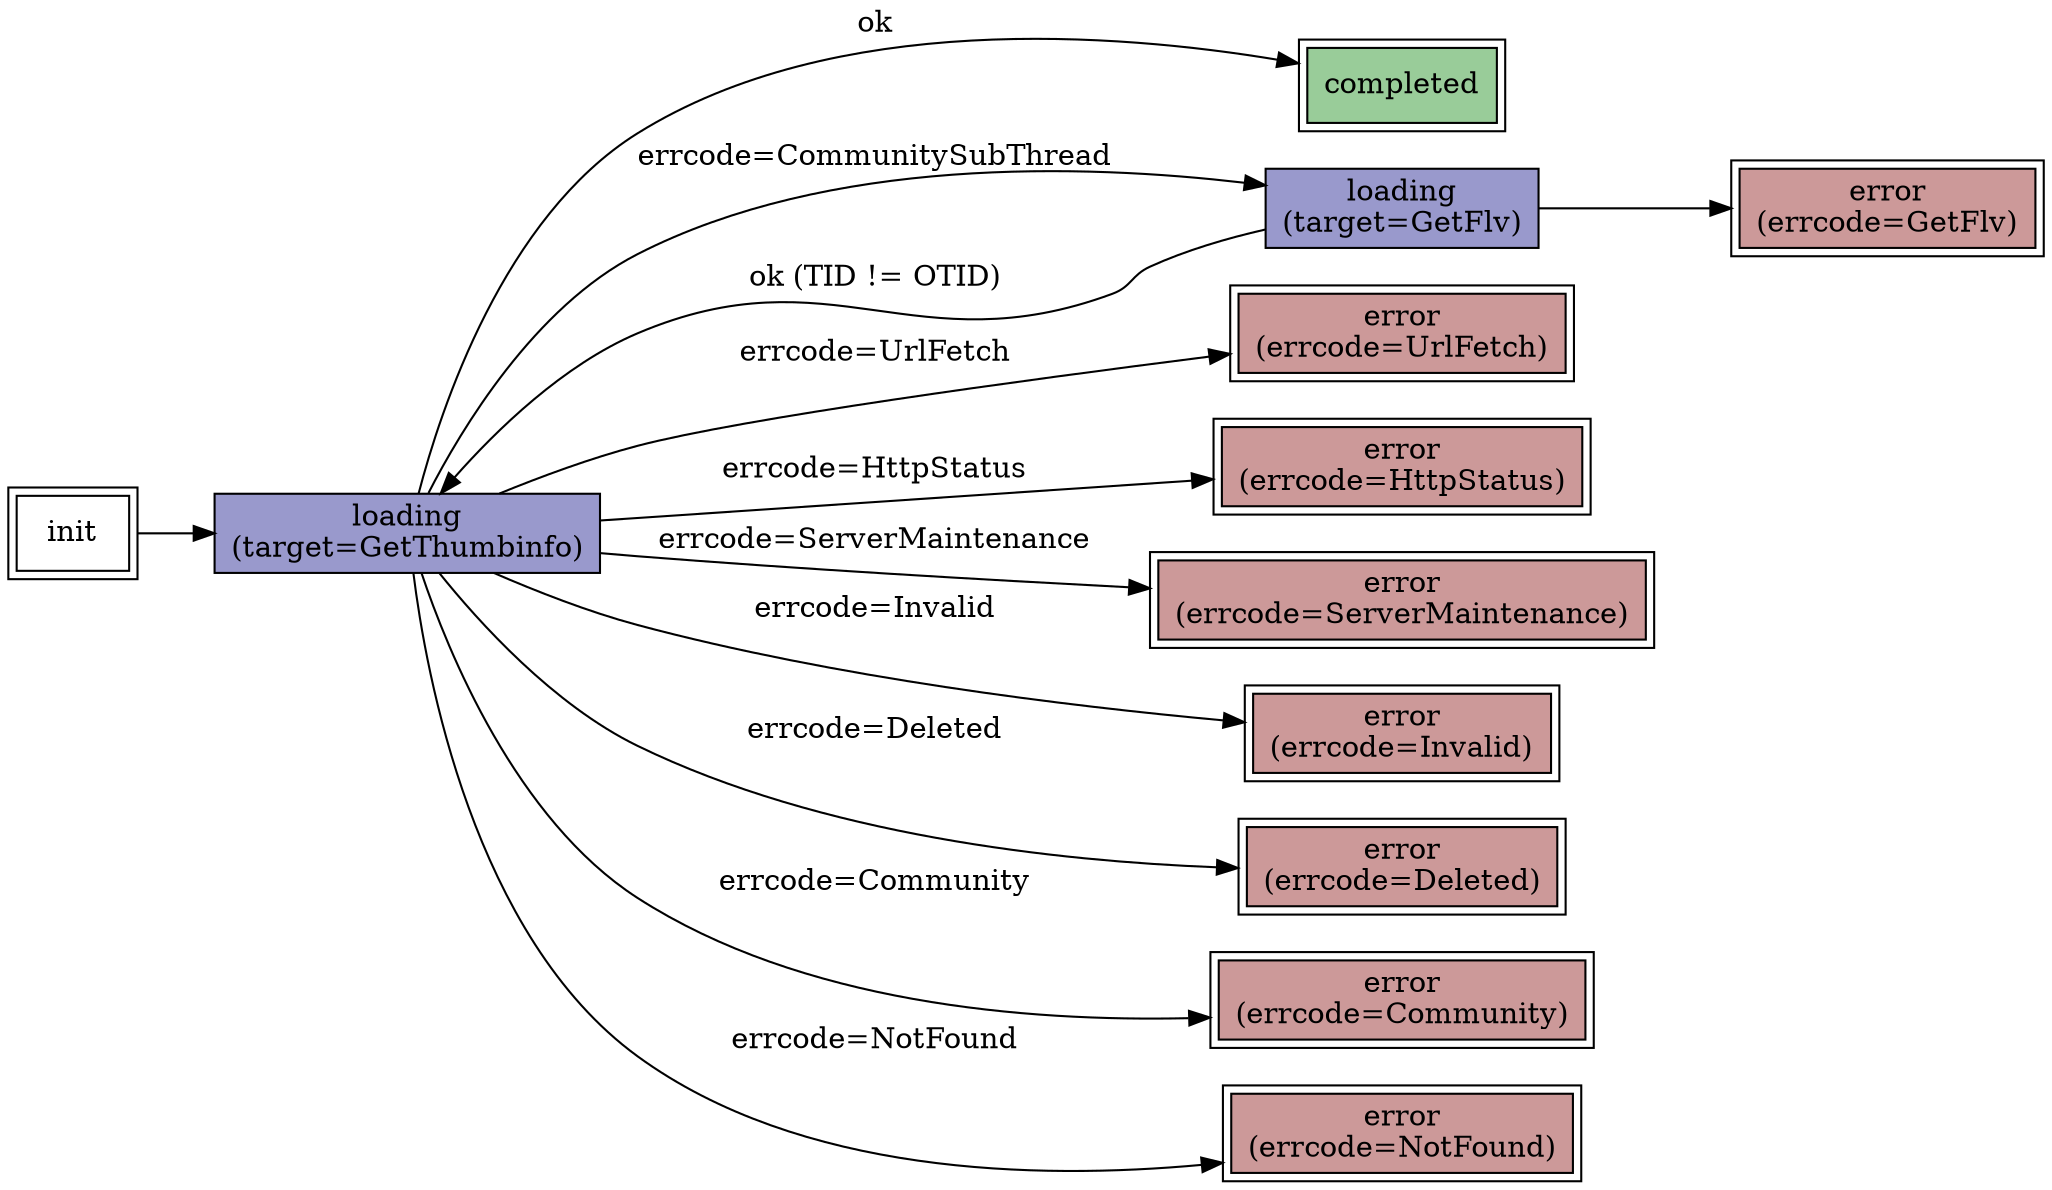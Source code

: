 digraph getthuminfo_fsm {
    rankdir = LR;

    node [shape = box];

    init [label = "init", peripheries = 2];

    node [style = filled, fillcolor = "#99cc99", peripheries = 2];
    completed [label = "completed"];

    node [style = filled, fillcolor = "#9999cc", peripheries = 1];
    load_getthumbinfo [label = "loading\n(target=GetThumbinfo)"];
    load_getflv [label = "loading\n(target=GetFlv)"];

    node [style = filled, fillcolor = "#cc9999", peripheries = 2];
    error_fetch [label = "error\n(errcode=UrlFetch)"];
    error_status [label = "error\n(errcode=HttpStatus)"];
    error_empty [label = "error\n(errcode=ServerMaintenance)"];
    error_invalid [label = "error\n(errcode=Invalid)"];
    error_deleted [label = "error\n(errcode=Deleted)"];
    error_community [label = "error\n(errcode=Community)"];
    error_notfound [ label = "error\n(errcode=NotFound)"];
    error_getflv [label = "error\n(errcode=GetFlv)"];

    init -> load_getthumbinfo;

    load_getthumbinfo -> completed [label = "ok"];
    load_getthumbinfo -> error_fetch [label = "errcode=UrlFetch"];
    load_getthumbinfo -> error_status [label = "errcode=HttpStatus"];
    load_getthumbinfo -> error_empty [label = "errcode=ServerMaintenance"];
    load_getthumbinfo -> error_invalid [label = "errcode=Invalid"];
    load_getthumbinfo -> error_deleted [label = "errcode=Deleted"];
    load_getthumbinfo -> error_community [label = "errcode=Community"]
    load_getthumbinfo -> load_getflv [label = "errcode=CommunitySubThread"];
    load_getthumbinfo -> error_notfound [label = "errcode=NotFound"];

    load_getflv -> error_getflv;
    load_getflv -> load_getthumbinfo [label = "ok (TID != OTID)"];
}

